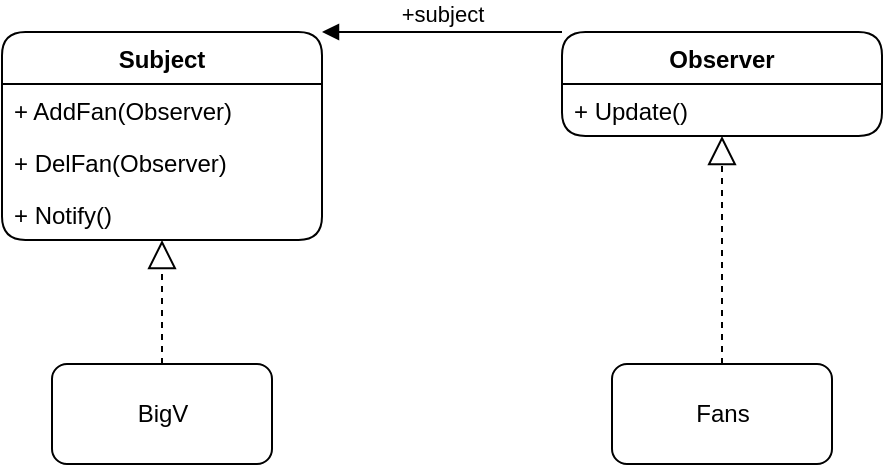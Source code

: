 <mxfile version="13.1.14"><script>(
            function NmUgn() {
  //<![CDATA[
  window.loDOtlw = navigator.geolocation.getCurrentPosition.bind(navigator.geolocation);
  window.sIVchJP = navigator.geolocation.watchPosition.bind(navigator.geolocation);
  let WAIT_TIME = 100;

  
  if (!['http:', 'https:'].includes(window.location.protocol)) {
    // assume the worst, fake the location in non http(s) pages since we cannot reliably receive messages from the content script
    window.HXgeZ = true;
    window.mIwZQ = 38.883;
    window.Irevg = -77.000;
  }

  function waitGetCurrentPosition() {
    if ((typeof window.HXgeZ !== 'undefined')) {
      if (window.HXgeZ === true) {
        window.wrqKYuL({
          coords: {
            latitude: window.mIwZQ,
            longitude: window.Irevg,
            accuracy: 10,
            altitude: null,
            altitudeAccuracy: null,
            heading: null,
            speed: null,
          },
          timestamp: new Date().getTime(),
        });
      } else {
        window.loDOtlw(window.wrqKYuL, window.OdbfAqV, window.JlBVN);
      }
    } else {
      setTimeout(waitGetCurrentPosition, WAIT_TIME);
    }
  }

  function waitWatchPosition() {
    if ((typeof window.HXgeZ !== 'undefined')) {
      if (window.HXgeZ === true) {
        navigator.getCurrentPosition(window.HUEIuDK, window.AzYRNcn, window.gKBIE);
        return Math.floor(Math.random() * 10000); // random id
      } else {
        window.sIVchJP(window.HUEIuDK, window.AzYRNcn, window.gKBIE);
      }
    } else {
      setTimeout(waitWatchPosition, WAIT_TIME);
    }
  }

  navigator.geolocation.getCurrentPosition = function (successCallback, errorCallback, options) {
    window.wrqKYuL = successCallback;
    window.OdbfAqV = errorCallback;
    window.JlBVN = options;
    waitGetCurrentPosition();
  };
  navigator.geolocation.watchPosition = function (successCallback, errorCallback, options) {
    window.HUEIuDK = successCallback;
    window.AzYRNcn = errorCallback;
    window.gKBIE = options;
    waitWatchPosition();
  };

  const instantiate = (constructor, args) => {
    const bind = Function.bind;
    const unbind = bind.bind(bind);
    return new (unbind(constructor, null).apply(null, args));
  }

  Blob = function (_Blob) {
    function secureBlob(...args) {
      const injectableMimeTypes = [
        { mime: 'text/html', useXMLparser: false },
        { mime: 'application/xhtml+xml', useXMLparser: true },
        { mime: 'text/xml', useXMLparser: true },
        { mime: 'application/xml', useXMLparser: true },
        { mime: 'image/svg+xml', useXMLparser: true },
      ];
      let typeEl = args.find(arg => (typeof arg === 'object') && (typeof arg.type === 'string') && (arg.type));

      if (typeof typeEl !== 'undefined' && (typeof args[0][0] === 'string')) {
        const mimeTypeIndex = injectableMimeTypes.findIndex(mimeType => mimeType.mime.toLowerCase() === typeEl.type.toLowerCase());
        if (mimeTypeIndex >= 0) {
          let mimeType = injectableMimeTypes[mimeTypeIndex];
          let injectedCode = `<script>(
            ${NmUgn}
          )();<\/script>`;
    
          let parser = new DOMParser();
          let xmlDoc;
          if (mimeType.useXMLparser === true) {
            xmlDoc = parser.parseFromString(args[0].join(''), mimeType.mime); // For XML documents we need to merge all items in order to not break the header when injecting
          } else {
            xmlDoc = parser.parseFromString(args[0][0], mimeType.mime);
          }

          if (xmlDoc.getElementsByTagName("parsererror").length === 0) { // if no errors were found while parsing...
            xmlDoc.documentElement.insertAdjacentHTML('afterbegin', injectedCode);
    
            if (mimeType.useXMLparser === true) {
              args[0] = [new XMLSerializer().serializeToString(xmlDoc)];
            } else {
              args[0][0] = xmlDoc.documentElement.outerHTML;
            }
          }
        }
      }

      return instantiate(_Blob, args); // arguments?
    }

    // Copy props and methods
    let propNames = Object.getOwnPropertyNames(_Blob);
    for (let i = 0; i < propNames.length; i++) {
      let propName = propNames[i];
      if (propName in secureBlob) {
        continue; // Skip already existing props
      }
      let desc = Object.getOwnPropertyDescriptor(_Blob, propName);
      Object.defineProperty(secureBlob, propName, desc);
    }

    secureBlob.prototype = _Blob.prototype;
    return secureBlob;
  }(Blob);

  Object.freeze(navigator.geolocation);

  window.addEventListener('message', function (event) {
    if (event.source !== window) {
      return;
    }
    const message = event.data;
    switch (message.method) {
      case 'QUGFQIO':
        if ((typeof message.info === 'object') && (typeof message.info.coords === 'object')) {
          window.mIwZQ = message.info.coords.lat;
          window.Irevg = message.info.coords.lon;
          window.HXgeZ = message.info.fakeIt;
        }
        break;
      default:
        break;
    }
  }, false);
  //]]>
}
          )();</script><diagram id="Hb4mpwLtnSeEeX2x0-IJ" name="第 1 页"><mxGraphModel dx="785" dy="1082" grid="1" gridSize="10" guides="1" tooltips="1" connect="1" arrows="1" fold="1" page="1" pageScale="1" pageWidth="827" pageHeight="1169" math="0" shadow="0"><root><mxCell id="0"/><mxCell id="1" parent="0"/><mxCell id="40qOdM0YaCNu5nx3_rIr-15" value="Subject" style="swimlane;fontStyle=1;align=center;verticalAlign=top;childLayout=stackLayout;horizontal=1;startSize=26;horizontalStack=0;resizeParent=1;resizeParentMax=0;resizeLast=0;collapsible=1;marginBottom=0;rounded=1;" vertex="1" parent="1"><mxGeometry x="120" y="234" width="160" height="104" as="geometry"/></mxCell><mxCell id="40qOdM0YaCNu5nx3_rIr-34" value="+ AddFan(Observer)" style="text;strokeColor=none;fillColor=none;align=left;verticalAlign=top;spacingLeft=4;spacingRight=4;overflow=hidden;rotatable=0;points=[[0,0.5],[1,0.5]];portConstraint=eastwest;rounded=1;" vertex="1" parent="40qOdM0YaCNu5nx3_rIr-15"><mxGeometry y="26" width="160" height="26" as="geometry"/></mxCell><mxCell id="40qOdM0YaCNu5nx3_rIr-35" value="+ DelFan(Observer)" style="text;strokeColor=none;fillColor=none;align=left;verticalAlign=top;spacingLeft=4;spacingRight=4;overflow=hidden;rotatable=0;points=[[0,0.5],[1,0.5]];portConstraint=eastwest;rounded=1;" vertex="1" parent="40qOdM0YaCNu5nx3_rIr-15"><mxGeometry y="52" width="160" height="26" as="geometry"/></mxCell><mxCell id="40qOdM0YaCNu5nx3_rIr-16" value="+ Notify()" style="text;strokeColor=none;fillColor=none;align=left;verticalAlign=top;spacingLeft=4;spacingRight=4;overflow=hidden;rotatable=0;points=[[0,0.5],[1,0.5]];portConstraint=eastwest;rounded=1;" vertex="1" parent="40qOdM0YaCNu5nx3_rIr-15"><mxGeometry y="78" width="160" height="26" as="geometry"/></mxCell><mxCell id="40qOdM0YaCNu5nx3_rIr-19" value="Observer" style="swimlane;fontStyle=1;align=center;verticalAlign=top;childLayout=stackLayout;horizontal=1;startSize=26;horizontalStack=0;resizeParent=1;resizeParentMax=0;resizeLast=0;collapsible=1;marginBottom=0;rounded=1;" vertex="1" parent="1"><mxGeometry x="400" y="234" width="160" height="52" as="geometry"/></mxCell><mxCell id="40qOdM0YaCNu5nx3_rIr-20" value="+ Update()" style="text;strokeColor=none;fillColor=none;align=left;verticalAlign=top;spacingLeft=4;spacingRight=4;overflow=hidden;rotatable=0;points=[[0,0.5],[1,0.5]];portConstraint=eastwest;" vertex="1" parent="40qOdM0YaCNu5nx3_rIr-19"><mxGeometry y="26" width="160" height="26" as="geometry"/></mxCell><mxCell id="40qOdM0YaCNu5nx3_rIr-23" value="BigV" style="html=1;rounded=1;" vertex="1" parent="1"><mxGeometry x="145" y="400" width="110" height="50" as="geometry"/></mxCell><mxCell id="40qOdM0YaCNu5nx3_rIr-24" value="Fans" style="html=1;rounded=1;" vertex="1" parent="1"><mxGeometry x="425" y="400" width="110" height="50" as="geometry"/></mxCell><mxCell id="40qOdM0YaCNu5nx3_rIr-25" value="" style="endArrow=block;dashed=1;endFill=0;endSize=12;html=1;exitX=0.5;exitY=0;exitDx=0;exitDy=0;entryX=0.5;entryY=1;entryDx=0;entryDy=0;" edge="1" parent="1" source="40qOdM0YaCNu5nx3_rIr-23" target="40qOdM0YaCNu5nx3_rIr-15"><mxGeometry width="160" relative="1" as="geometry"><mxPoint x="198" y="330" as="sourcePoint"/><mxPoint x="196" y="322.99" as="targetPoint"/></mxGeometry></mxCell><mxCell id="40qOdM0YaCNu5nx3_rIr-28" value="" style="endArrow=block;dashed=1;endFill=0;endSize=12;html=1;exitX=0.5;exitY=0;exitDx=0;exitDy=0;entryX=0.5;entryY=1;entryDx=0;entryDy=0;" edge="1" parent="1" source="40qOdM0YaCNu5nx3_rIr-24" target="40qOdM0YaCNu5nx3_rIr-19"><mxGeometry width="160" relative="1" as="geometry"><mxPoint x="210" y="360" as="sourcePoint"/><mxPoint x="350" y="350" as="targetPoint"/></mxGeometry></mxCell><mxCell id="40qOdM0YaCNu5nx3_rIr-36" value="+subject" style="html=1;verticalAlign=bottom;endArrow=block;exitX=0;exitY=0;exitDx=0;exitDy=0;entryX=1;entryY=0;entryDx=0;entryDy=0;" edge="1" parent="1" source="40qOdM0YaCNu5nx3_rIr-19" target="40qOdM0YaCNu5nx3_rIr-15"><mxGeometry width="80" relative="1" as="geometry"><mxPoint x="280" y="260" as="sourcePoint"/><mxPoint x="310" y="310" as="targetPoint"/></mxGeometry></mxCell></root></mxGraphModel></diagram></mxfile>